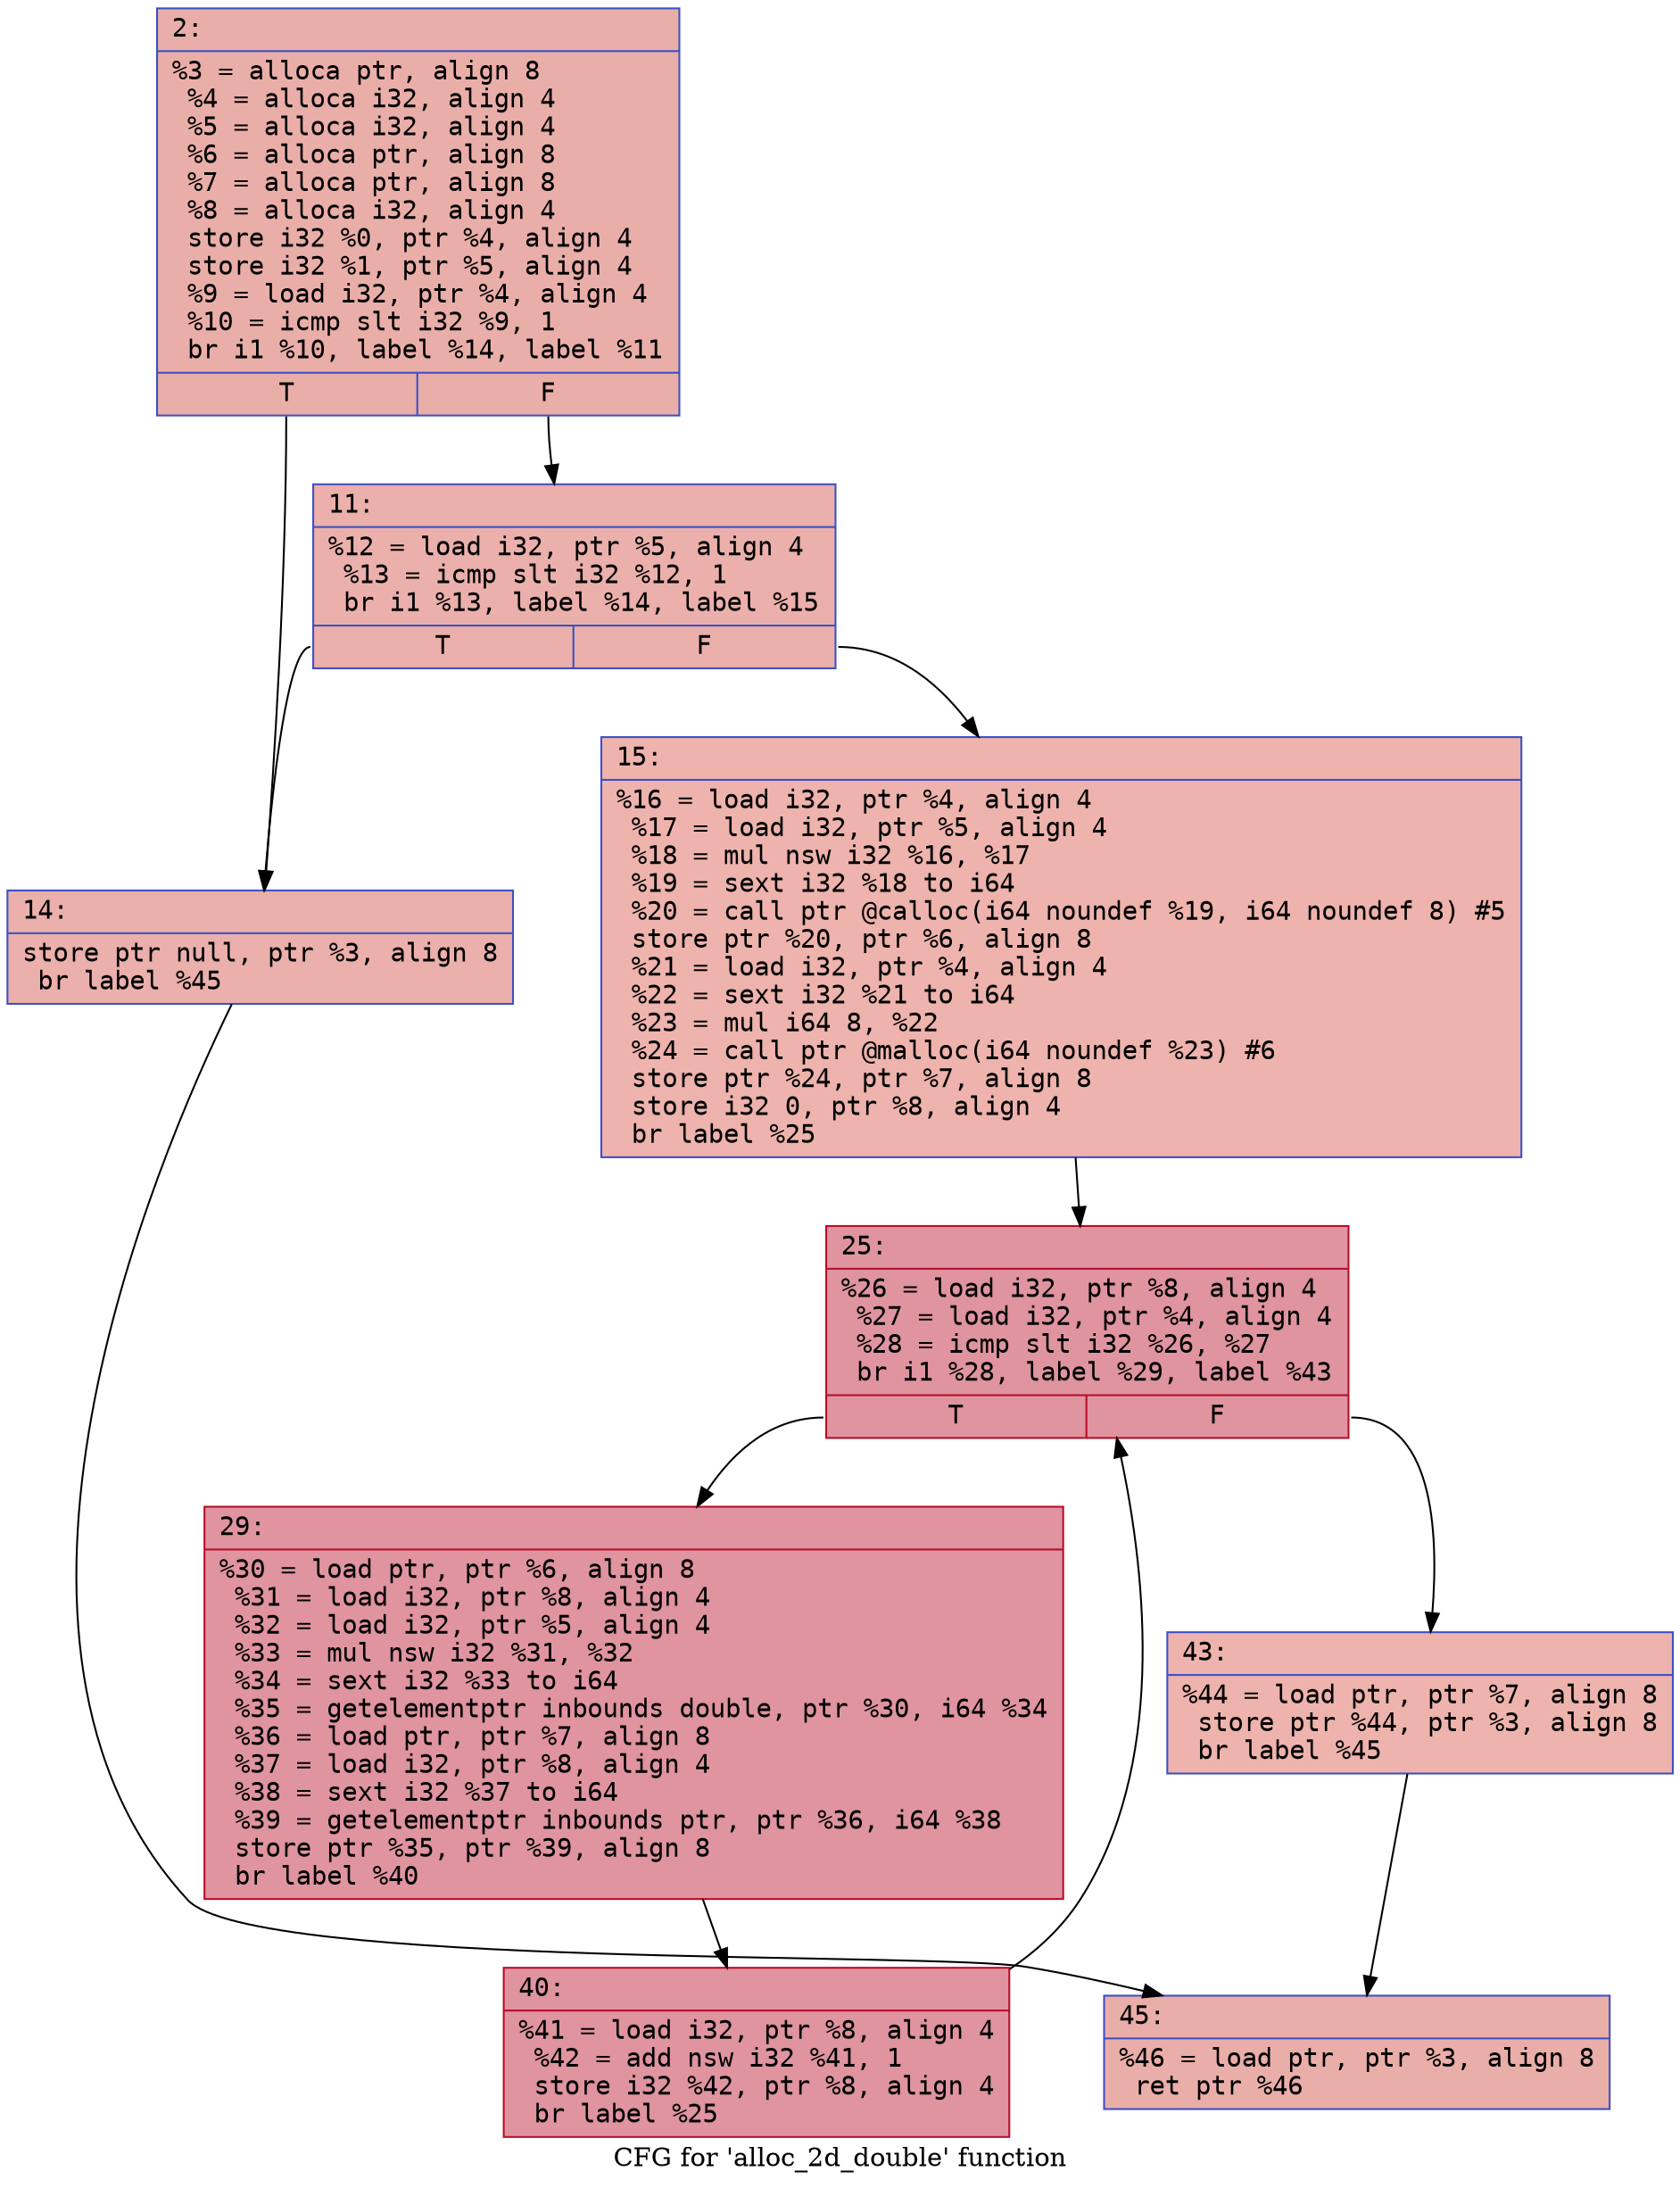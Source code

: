 digraph "CFG for 'alloc_2d_double' function" {
	label="CFG for 'alloc_2d_double' function";

	Node0x6000024d7d90 [shape=record,color="#3d50c3ff", style=filled, fillcolor="#d0473d70" fontname="Courier",label="{2:\l|  %3 = alloca ptr, align 8\l  %4 = alloca i32, align 4\l  %5 = alloca i32, align 4\l  %6 = alloca ptr, align 8\l  %7 = alloca ptr, align 8\l  %8 = alloca i32, align 4\l  store i32 %0, ptr %4, align 4\l  store i32 %1, ptr %5, align 4\l  %9 = load i32, ptr %4, align 4\l  %10 = icmp slt i32 %9, 1\l  br i1 %10, label %14, label %11\l|{<s0>T|<s1>F}}"];
	Node0x6000024d7d90:s0 -> Node0x6000024d7e30[tooltip="2 -> 14\nProbability 37.50%" ];
	Node0x6000024d7d90:s1 -> Node0x6000024d7de0[tooltip="2 -> 11\nProbability 62.50%" ];
	Node0x6000024d7de0 [shape=record,color="#3d50c3ff", style=filled, fillcolor="#d24b4070" fontname="Courier",label="{11:\l|  %12 = load i32, ptr %5, align 4\l  %13 = icmp slt i32 %12, 1\l  br i1 %13, label %14, label %15\l|{<s0>T|<s1>F}}"];
	Node0x6000024d7de0:s0 -> Node0x6000024d7e30[tooltip="11 -> 14\nProbability 37.50%" ];
	Node0x6000024d7de0:s1 -> Node0x6000024d7e80[tooltip="11 -> 15\nProbability 62.50%" ];
	Node0x6000024d7e30 [shape=record,color="#3d50c3ff", style=filled, fillcolor="#d24b4070" fontname="Courier",label="{14:\l|  store ptr null, ptr %3, align 8\l  br label %45\l}"];
	Node0x6000024d7e30 -> Node0x6000024d0050[tooltip="14 -> 45\nProbability 100.00%" ];
	Node0x6000024d7e80 [shape=record,color="#3d50c3ff", style=filled, fillcolor="#d6524470" fontname="Courier",label="{15:\l|  %16 = load i32, ptr %4, align 4\l  %17 = load i32, ptr %5, align 4\l  %18 = mul nsw i32 %16, %17\l  %19 = sext i32 %18 to i64\l  %20 = call ptr @calloc(i64 noundef %19, i64 noundef 8) #5\l  store ptr %20, ptr %6, align 8\l  %21 = load i32, ptr %4, align 4\l  %22 = sext i32 %21 to i64\l  %23 = mul i64 8, %22\l  %24 = call ptr @malloc(i64 noundef %23) #6\l  store ptr %24, ptr %7, align 8\l  store i32 0, ptr %8, align 4\l  br label %25\l}"];
	Node0x6000024d7e80 -> Node0x6000024d7ed0[tooltip="15 -> 25\nProbability 100.00%" ];
	Node0x6000024d7ed0 [shape=record,color="#b70d28ff", style=filled, fillcolor="#b70d2870" fontname="Courier",label="{25:\l|  %26 = load i32, ptr %8, align 4\l  %27 = load i32, ptr %4, align 4\l  %28 = icmp slt i32 %26, %27\l  br i1 %28, label %29, label %43\l|{<s0>T|<s1>F}}"];
	Node0x6000024d7ed0:s0 -> Node0x6000024d7f20[tooltip="25 -> 29\nProbability 96.88%" ];
	Node0x6000024d7ed0:s1 -> Node0x6000024d0000[tooltip="25 -> 43\nProbability 3.12%" ];
	Node0x6000024d7f20 [shape=record,color="#b70d28ff", style=filled, fillcolor="#b70d2870" fontname="Courier",label="{29:\l|  %30 = load ptr, ptr %6, align 8\l  %31 = load i32, ptr %8, align 4\l  %32 = load i32, ptr %5, align 4\l  %33 = mul nsw i32 %31, %32\l  %34 = sext i32 %33 to i64\l  %35 = getelementptr inbounds double, ptr %30, i64 %34\l  %36 = load ptr, ptr %7, align 8\l  %37 = load i32, ptr %8, align 4\l  %38 = sext i32 %37 to i64\l  %39 = getelementptr inbounds ptr, ptr %36, i64 %38\l  store ptr %35, ptr %39, align 8\l  br label %40\l}"];
	Node0x6000024d7f20 -> Node0x6000024d7f70[tooltip="29 -> 40\nProbability 100.00%" ];
	Node0x6000024d7f70 [shape=record,color="#b70d28ff", style=filled, fillcolor="#b70d2870" fontname="Courier",label="{40:\l|  %41 = load i32, ptr %8, align 4\l  %42 = add nsw i32 %41, 1\l  store i32 %42, ptr %8, align 4\l  br label %25\l}"];
	Node0x6000024d7f70 -> Node0x6000024d7ed0[tooltip="40 -> 25\nProbability 100.00%" ];
	Node0x6000024d0000 [shape=record,color="#3d50c3ff", style=filled, fillcolor="#d6524470" fontname="Courier",label="{43:\l|  %44 = load ptr, ptr %7, align 8\l  store ptr %44, ptr %3, align 8\l  br label %45\l}"];
	Node0x6000024d0000 -> Node0x6000024d0050[tooltip="43 -> 45\nProbability 100.00%" ];
	Node0x6000024d0050 [shape=record,color="#3d50c3ff", style=filled, fillcolor="#d0473d70" fontname="Courier",label="{45:\l|  %46 = load ptr, ptr %3, align 8\l  ret ptr %46\l}"];
}
